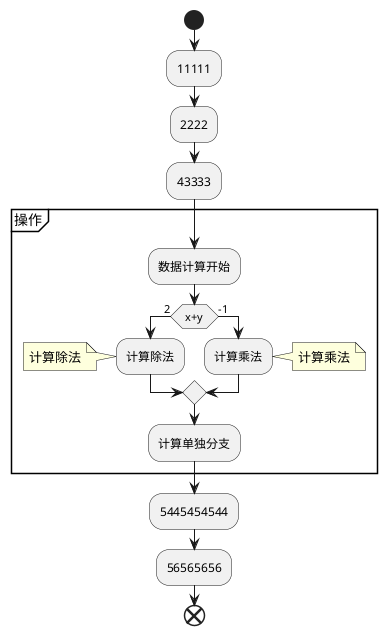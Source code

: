 @startuml
start
:11111;
:2222;
:43333;

partition 操作{
:数据计算开始;

if(x+y) then(2)
:计算除法;
    note left
    计算除法
    end note
else (-1)
:计算乘法;
    note right
    计算乘法
    end note
endif

:计算单独分支;
}

:5445454544;
:56565656;
end
@enduml